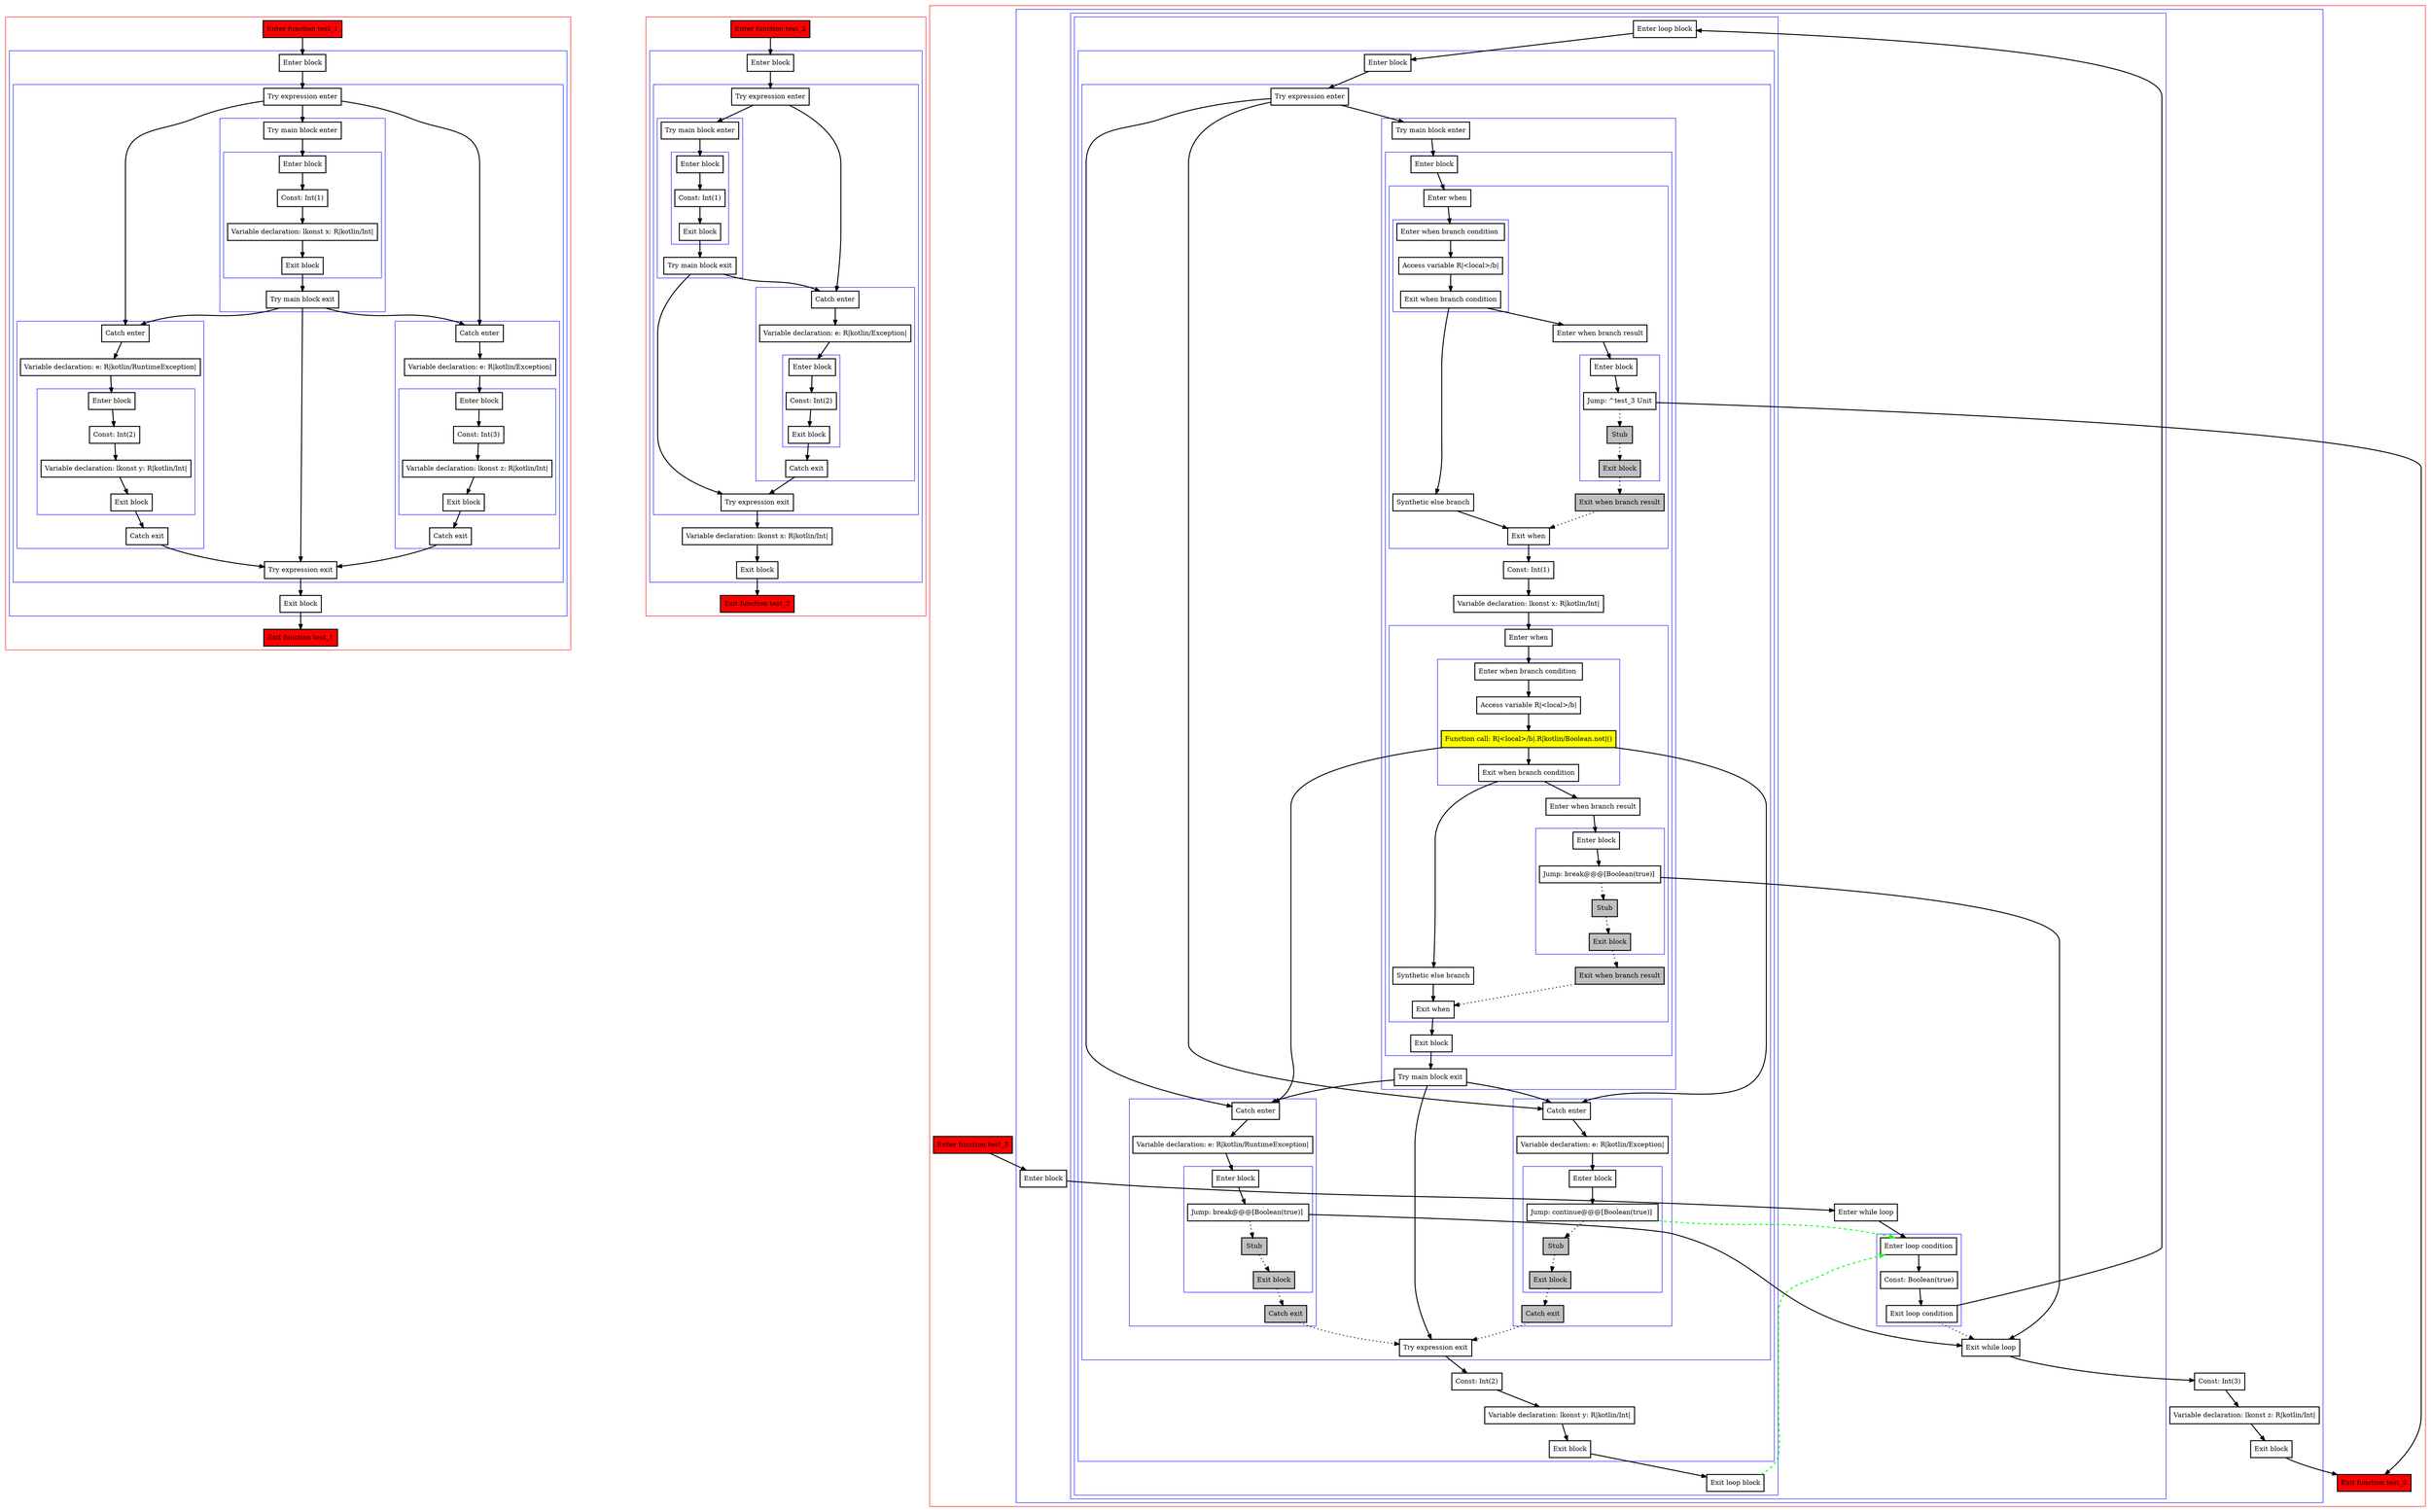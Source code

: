 digraph tryCatch_kt {
    graph [nodesep=3]
    node [shape=box penwidth=2]
    edge [penwidth=2]

    subgraph cluster_0 {
        color=red
        0 [label="Enter function test_1" style="filled" fillcolor=red];
        subgraph cluster_1 {
            color=blue
            1 [label="Enter block"];
            subgraph cluster_2 {
                color=blue
                2 [label="Try expression enter"];
                subgraph cluster_3 {
                    color=blue
                    3 [label="Try main block enter"];
                    subgraph cluster_4 {
                        color=blue
                        4 [label="Enter block"];
                        5 [label="Const: Int(1)"];
                        6 [label="Variable declaration: lkonst x: R|kotlin/Int|"];
                        7 [label="Exit block"];
                    }
                    8 [label="Try main block exit"];
                }
                subgraph cluster_5 {
                    color=blue
                    9 [label="Catch enter"];
                    10 [label="Variable declaration: e: R|kotlin/RuntimeException|"];
                    subgraph cluster_6 {
                        color=blue
                        11 [label="Enter block"];
                        12 [label="Const: Int(2)"];
                        13 [label="Variable declaration: lkonst y: R|kotlin/Int|"];
                        14 [label="Exit block"];
                    }
                    15 [label="Catch exit"];
                }
                subgraph cluster_7 {
                    color=blue
                    16 [label="Catch enter"];
                    17 [label="Variable declaration: e: R|kotlin/Exception|"];
                    subgraph cluster_8 {
                        color=blue
                        18 [label="Enter block"];
                        19 [label="Const: Int(3)"];
                        20 [label="Variable declaration: lkonst z: R|kotlin/Int|"];
                        21 [label="Exit block"];
                    }
                    22 [label="Catch exit"];
                }
                23 [label="Try expression exit"];
            }
            24 [label="Exit block"];
        }
        25 [label="Exit function test_1" style="filled" fillcolor=red];
    }
    0 -> {1};
    1 -> {2};
    2 -> {3 9 16};
    3 -> {4};
    4 -> {5};
    5 -> {6};
    6 -> {7};
    7 -> {8};
    8 -> {9 16 23};
    9 -> {10};
    10 -> {11};
    11 -> {12};
    12 -> {13};
    13 -> {14};
    14 -> {15};
    15 -> {23};
    16 -> {17};
    17 -> {18};
    18 -> {19};
    19 -> {20};
    20 -> {21};
    21 -> {22};
    22 -> {23};
    23 -> {24};
    24 -> {25};

    subgraph cluster_9 {
        color=red
        26 [label="Enter function test_2" style="filled" fillcolor=red];
        subgraph cluster_10 {
            color=blue
            27 [label="Enter block"];
            subgraph cluster_11 {
                color=blue
                28 [label="Try expression enter"];
                subgraph cluster_12 {
                    color=blue
                    29 [label="Try main block enter"];
                    subgraph cluster_13 {
                        color=blue
                        30 [label="Enter block"];
                        31 [label="Const: Int(1)"];
                        32 [label="Exit block"];
                    }
                    33 [label="Try main block exit"];
                }
                subgraph cluster_14 {
                    color=blue
                    34 [label="Catch enter"];
                    35 [label="Variable declaration: e: R|kotlin/Exception|"];
                    subgraph cluster_15 {
                        color=blue
                        36 [label="Enter block"];
                        37 [label="Const: Int(2)"];
                        38 [label="Exit block"];
                    }
                    39 [label="Catch exit"];
                }
                40 [label="Try expression exit"];
            }
            41 [label="Variable declaration: lkonst x: R|kotlin/Int|"];
            42 [label="Exit block"];
        }
        43 [label="Exit function test_2" style="filled" fillcolor=red];
    }
    26 -> {27};
    27 -> {28};
    28 -> {29 34};
    29 -> {30};
    30 -> {31};
    31 -> {32};
    32 -> {33};
    33 -> {34 40};
    34 -> {35};
    35 -> {36};
    36 -> {37};
    37 -> {38};
    38 -> {39};
    39 -> {40};
    40 -> {41};
    41 -> {42};
    42 -> {43};

    subgraph cluster_16 {
        color=red
        44 [label="Enter function test_3" style="filled" fillcolor=red];
        subgraph cluster_17 {
            color=blue
            45 [label="Enter block"];
            subgraph cluster_18 {
                color=blue
                46 [label="Enter while loop"];
                subgraph cluster_19 {
                    color=blue
                    47 [label="Enter loop condition"];
                    48 [label="Const: Boolean(true)"];
                    49 [label="Exit loop condition"];
                }
                subgraph cluster_20 {
                    color=blue
                    50 [label="Enter loop block"];
                    subgraph cluster_21 {
                        color=blue
                        51 [label="Enter block"];
                        subgraph cluster_22 {
                            color=blue
                            52 [label="Try expression enter"];
                            subgraph cluster_23 {
                                color=blue
                                53 [label="Try main block enter"];
                                subgraph cluster_24 {
                                    color=blue
                                    54 [label="Enter block"];
                                    subgraph cluster_25 {
                                        color=blue
                                        55 [label="Enter when"];
                                        subgraph cluster_26 {
                                            color=blue
                                            56 [label="Enter when branch condition "];
                                            57 [label="Access variable R|<local>/b|"];
                                            58 [label="Exit when branch condition"];
                                        }
                                        59 [label="Synthetic else branch"];
                                        60 [label="Enter when branch result"];
                                        subgraph cluster_27 {
                                            color=blue
                                            61 [label="Enter block"];
                                            62 [label="Jump: ^test_3 Unit"];
                                            63 [label="Stub" style="filled" fillcolor=gray];
                                            64 [label="Exit block" style="filled" fillcolor=gray];
                                        }
                                        65 [label="Exit when branch result" style="filled" fillcolor=gray];
                                        66 [label="Exit when"];
                                    }
                                    67 [label="Const: Int(1)"];
                                    68 [label="Variable declaration: lkonst x: R|kotlin/Int|"];
                                    subgraph cluster_28 {
                                        color=blue
                                        69 [label="Enter when"];
                                        subgraph cluster_29 {
                                            color=blue
                                            70 [label="Enter when branch condition "];
                                            71 [label="Access variable R|<local>/b|"];
                                            72 [label="Function call: R|<local>/b|.R|kotlin/Boolean.not|()" style="filled" fillcolor=yellow];
                                            73 [label="Exit when branch condition"];
                                        }
                                        74 [label="Synthetic else branch"];
                                        75 [label="Enter when branch result"];
                                        subgraph cluster_30 {
                                            color=blue
                                            76 [label="Enter block"];
                                            77 [label="Jump: break@@@[Boolean(true)] "];
                                            78 [label="Stub" style="filled" fillcolor=gray];
                                            79 [label="Exit block" style="filled" fillcolor=gray];
                                        }
                                        80 [label="Exit when branch result" style="filled" fillcolor=gray];
                                        81 [label="Exit when"];
                                    }
                                    82 [label="Exit block"];
                                }
                                83 [label="Try main block exit"];
                            }
                            subgraph cluster_31 {
                                color=blue
                                84 [label="Catch enter"];
                                85 [label="Variable declaration: e: R|kotlin/RuntimeException|"];
                                subgraph cluster_32 {
                                    color=blue
                                    86 [label="Enter block"];
                                    87 [label="Jump: break@@@[Boolean(true)] "];
                                    88 [label="Stub" style="filled" fillcolor=gray];
                                    89 [label="Exit block" style="filled" fillcolor=gray];
                                }
                                90 [label="Catch exit" style="filled" fillcolor=gray];
                            }
                            subgraph cluster_33 {
                                color=blue
                                91 [label="Catch enter"];
                                92 [label="Variable declaration: e: R|kotlin/Exception|"];
                                subgraph cluster_34 {
                                    color=blue
                                    93 [label="Enter block"];
                                    94 [label="Jump: continue@@@[Boolean(true)] "];
                                    95 [label="Stub" style="filled" fillcolor=gray];
                                    96 [label="Exit block" style="filled" fillcolor=gray];
                                }
                                97 [label="Catch exit" style="filled" fillcolor=gray];
                            }
                            98 [label="Try expression exit"];
                        }
                        99 [label="Const: Int(2)"];
                        100 [label="Variable declaration: lkonst y: R|kotlin/Int|"];
                        101 [label="Exit block"];
                    }
                    102 [label="Exit loop block"];
                }
                103 [label="Exit while loop"];
            }
            104 [label="Const: Int(3)"];
            105 [label="Variable declaration: lkonst z: R|kotlin/Int|"];
            106 [label="Exit block"];
        }
        107 [label="Exit function test_3" style="filled" fillcolor=red];
    }
    44 -> {45};
    45 -> {46};
    46 -> {47};
    47 -> {48};
    48 -> {49};
    49 -> {50};
    49 -> {103} [style=dotted];
    50 -> {51};
    51 -> {52};
    52 -> {53 84 91};
    53 -> {54};
    54 -> {55};
    55 -> {56};
    56 -> {57};
    57 -> {58};
    58 -> {59 60};
    59 -> {66};
    60 -> {61};
    61 -> {62};
    62 -> {107};
    62 -> {63} [style=dotted];
    63 -> {64} [style=dotted];
    64 -> {65} [style=dotted];
    65 -> {66} [style=dotted];
    66 -> {67};
    67 -> {68};
    68 -> {69};
    69 -> {70};
    70 -> {71};
    71 -> {72};
    72 -> {73 84 91};
    73 -> {74 75};
    74 -> {81};
    75 -> {76};
    76 -> {77};
    77 -> {103};
    77 -> {78} [style=dotted];
    78 -> {79} [style=dotted];
    79 -> {80} [style=dotted];
    80 -> {81} [style=dotted];
    81 -> {82};
    82 -> {83};
    83 -> {84 91 98};
    84 -> {85};
    85 -> {86};
    86 -> {87};
    87 -> {103};
    87 -> {88} [style=dotted];
    88 -> {89} [style=dotted];
    89 -> {90} [style=dotted];
    90 -> {98} [style=dotted];
    91 -> {92};
    92 -> {93};
    93 -> {94};
    94 -> {47} [color=green style=dashed];
    94 -> {95} [style=dotted];
    95 -> {96} [style=dotted];
    96 -> {97} [style=dotted];
    97 -> {98} [style=dotted];
    98 -> {99};
    99 -> {100};
    100 -> {101};
    101 -> {102};
    102 -> {47} [color=green style=dashed];
    103 -> {104};
    104 -> {105};
    105 -> {106};
    106 -> {107};

}
